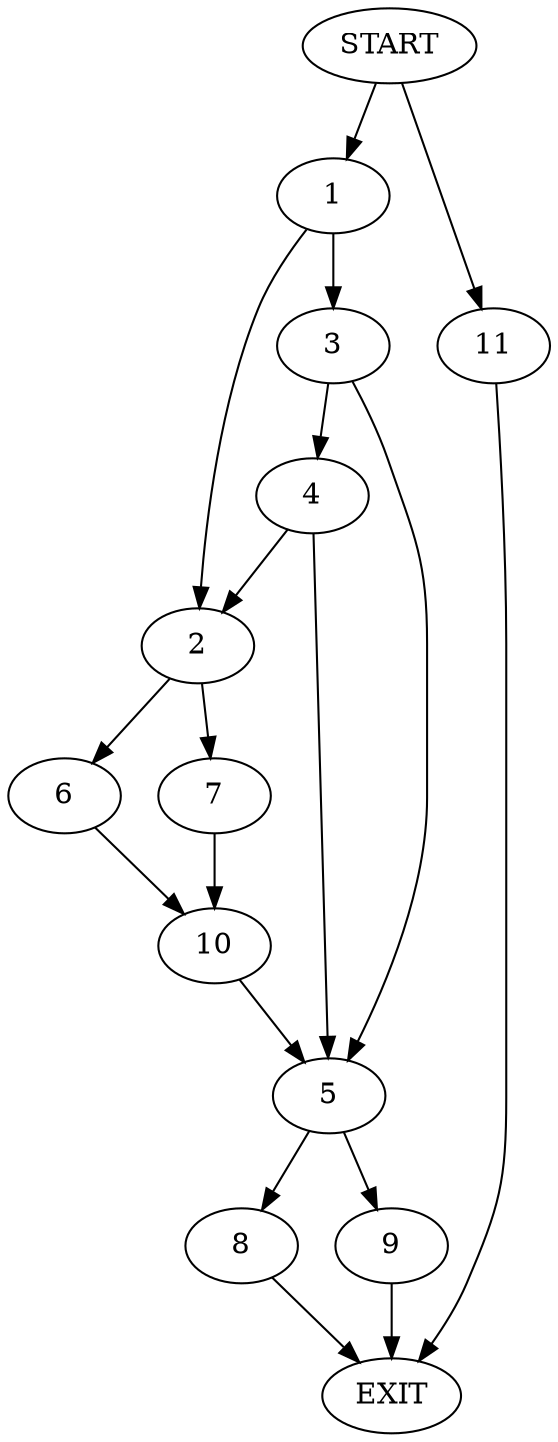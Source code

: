 digraph {
0 [label="START"]
12 [label="EXIT"]
0 -> 1
1 -> 2
1 -> 3
3 -> 4
3 -> 5
2 -> 6
2 -> 7
5 -> 8
5 -> 9
4 -> 2
4 -> 5
7 -> 10
6 -> 10
10 -> 5
0 -> 11
11 -> 12
8 -> 12
9 -> 12
}
